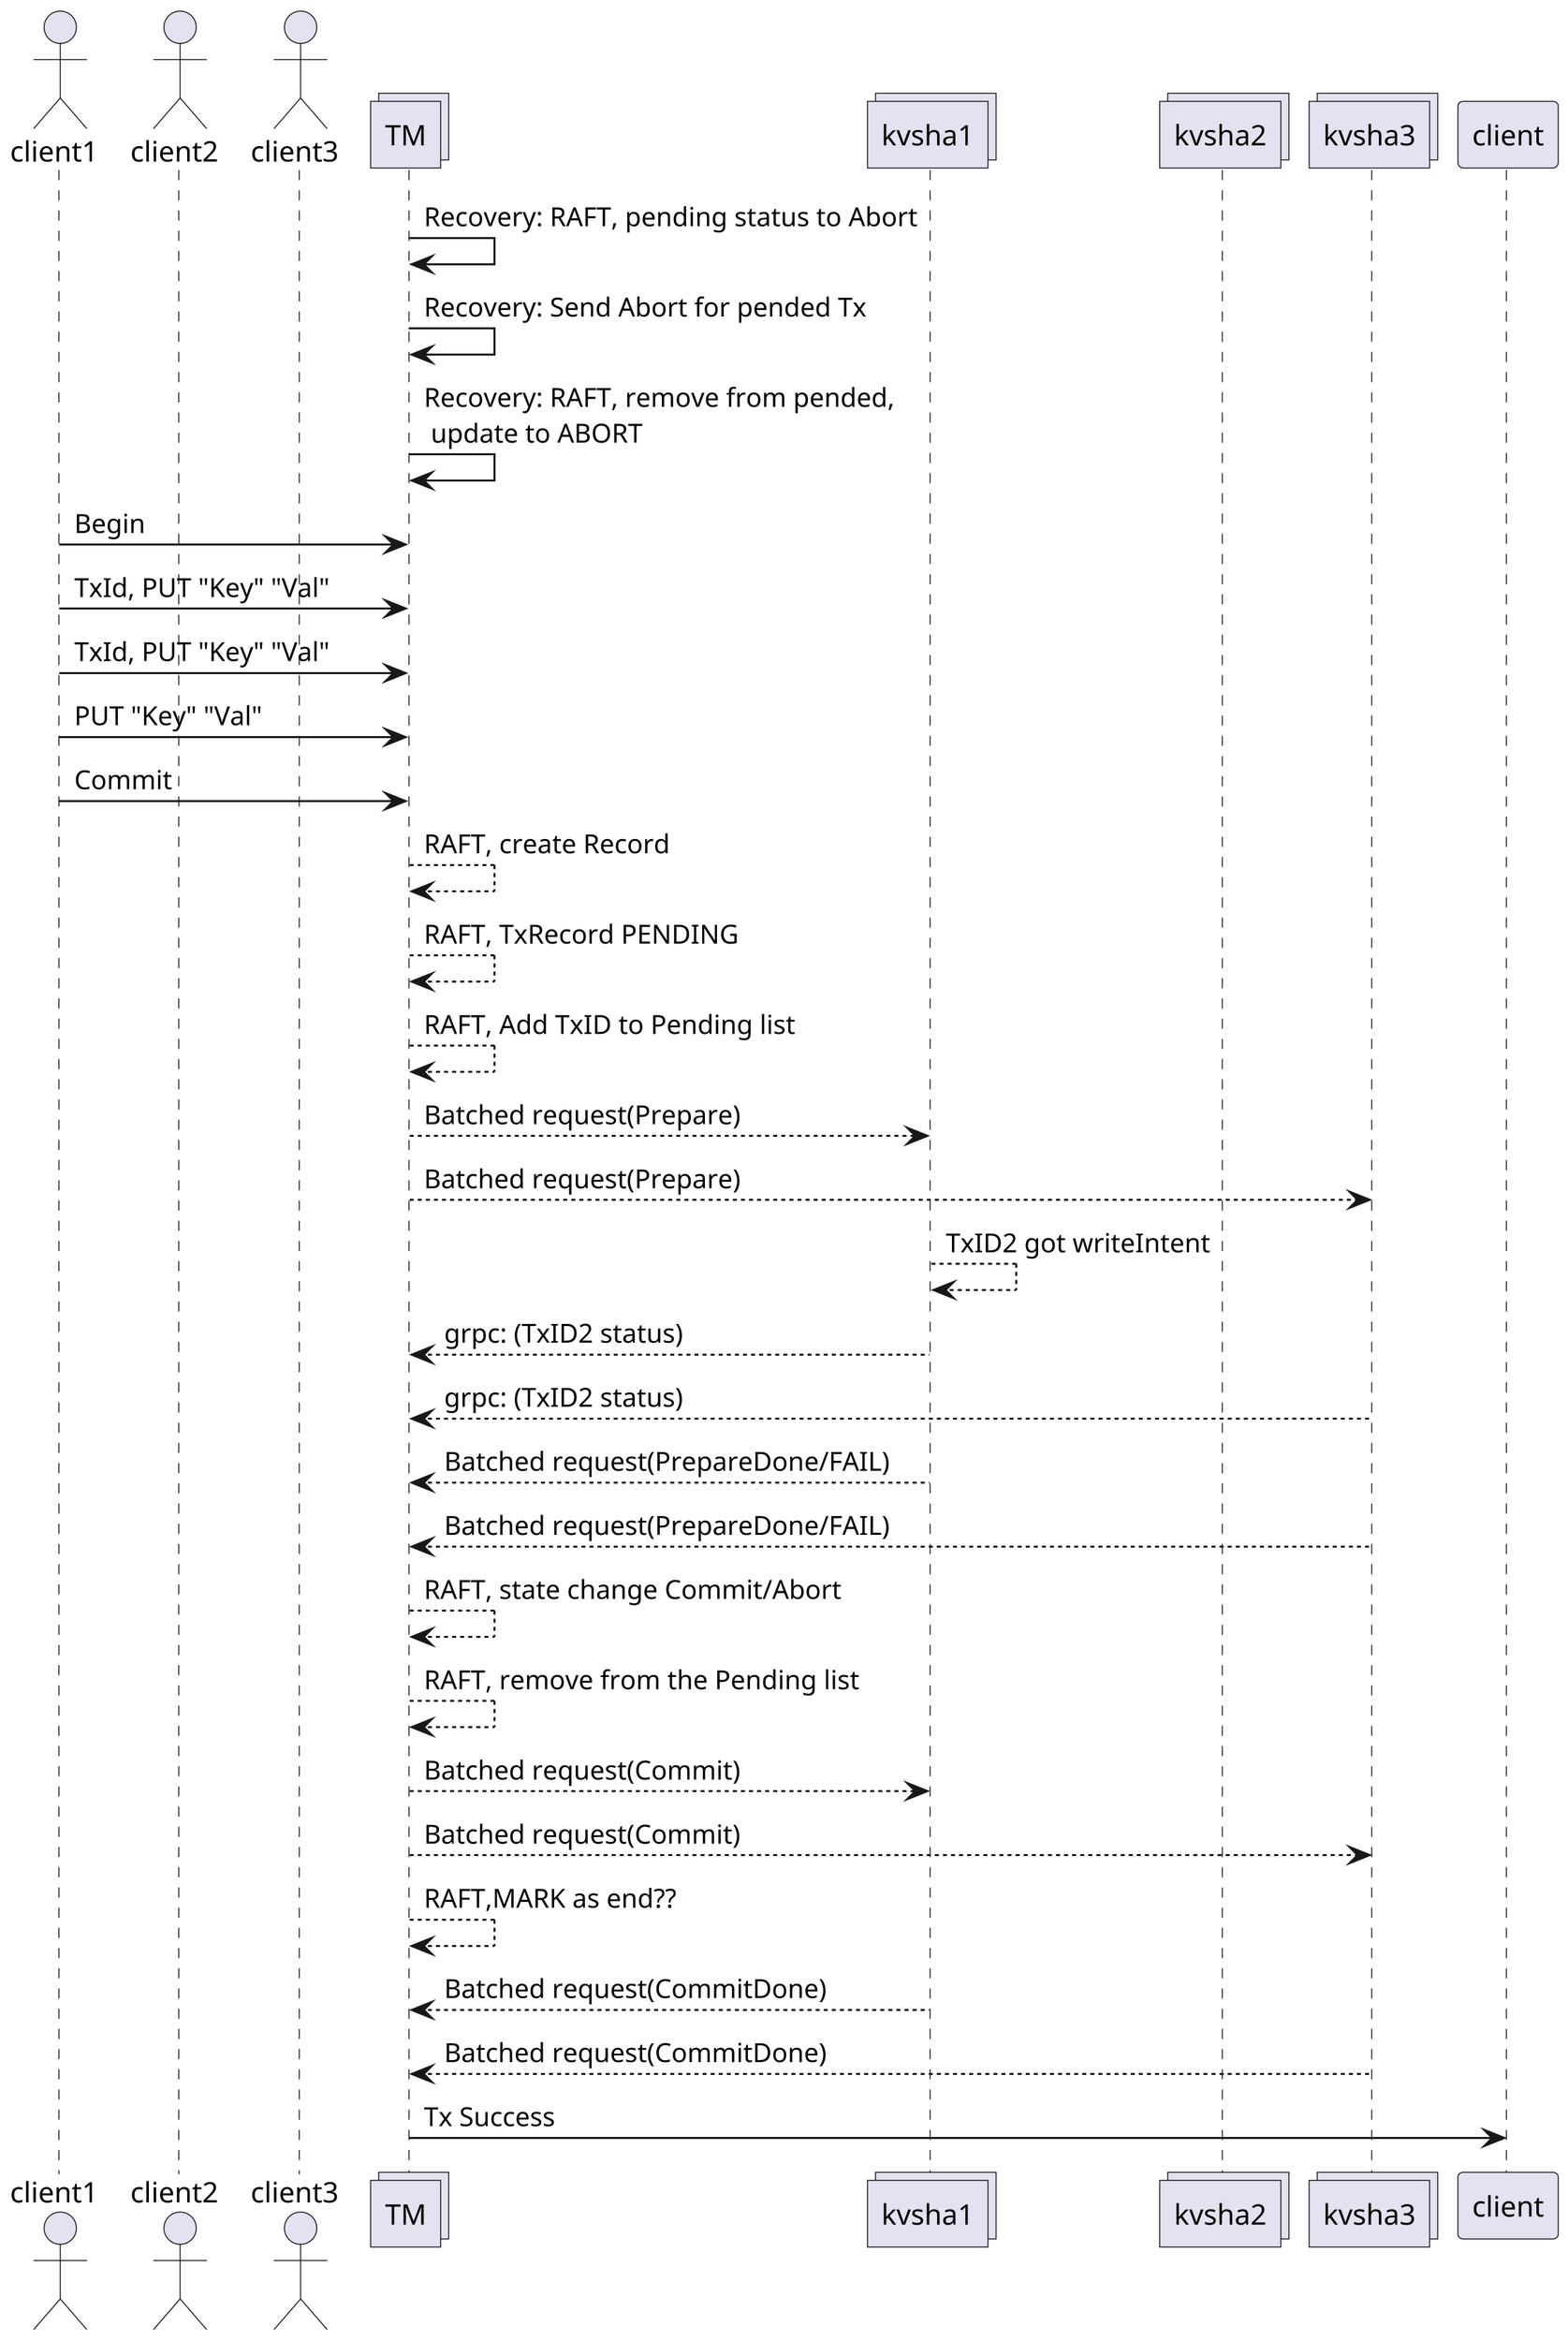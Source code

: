 @startuml rj
actor client1
actor client2
actor client3
collections TM
collections kvsha1
collections kvsha2
collections kvsha3
scale 3
' Got to create for RAW R/W, Read Tx, Read/Write Tx - with conflict scenarios 
'TM is TM Leader'
TM -> TM : Recovery: RAFT, pending status to Abort
TM -> TM : Recovery: Send Abort for pended Tx
TM -> TM : Recovery: RAFT, remove from pended,\n update to ABORT

client1 -> TM : Begin 
client1 -> TM : TxId, PUT "Key" "Val"
client1 -> TM : TxId, PUT "Key" "Val"
client1 -> TM : PUT "Key" "Val"
client1 -> TM : Commit

TM -->TM : RAFT, create Record
TM -->TM : RAFT, TxRecord PENDING
TM -->TM : RAFT, Add TxID to Pending list 
'TM -->kvsha1 : RAFT, TxRecord PENDING 
'TM -->kvsha3 : RAFT, TxRecord PENDING

TM --> kvsha1 : Batched request(Prepare)
TM --> kvsha3 : Batched request(Prepare)

/' Not good idea to keep TR in kvstore 
   since lot of traffic
'/

kvsha1 --> kvsha1 : TxID2 got writeIntent
kvsha1 --> TM : grpc: (TxID2 status)
kvsha3 --> TM : grpc: (TxID2 status)

kvsha1 --> TM : Batched request(PrepareDone/FAIL)
kvsha3 --> TM : Batched request(PrepareDone/FAIL)

TM -->TM : RAFT, state change Commit/Abort
TM -->TM : RAFT, remove from the Pending list
'TM -->kvsha1 : RAFRT state change Commit/Abort
'TM --> kvsha3 : RAFT state change commit/Abort


TM --> kvsha1 : Batched request(Commit)
TM --> kvsha3 : Batched request(Commit)

TM -->TM : RAFT,MARK as end??
'TM -->kvsha1 : CAN delete the TR
'TM --> kvsha3 : CAN delete the TR

kvsha1 --> TM : Batched request(CommitDone)
kvsha3 --> TM : Batched request(CommitDone)

TM -> client : Tx Success
@enduml
